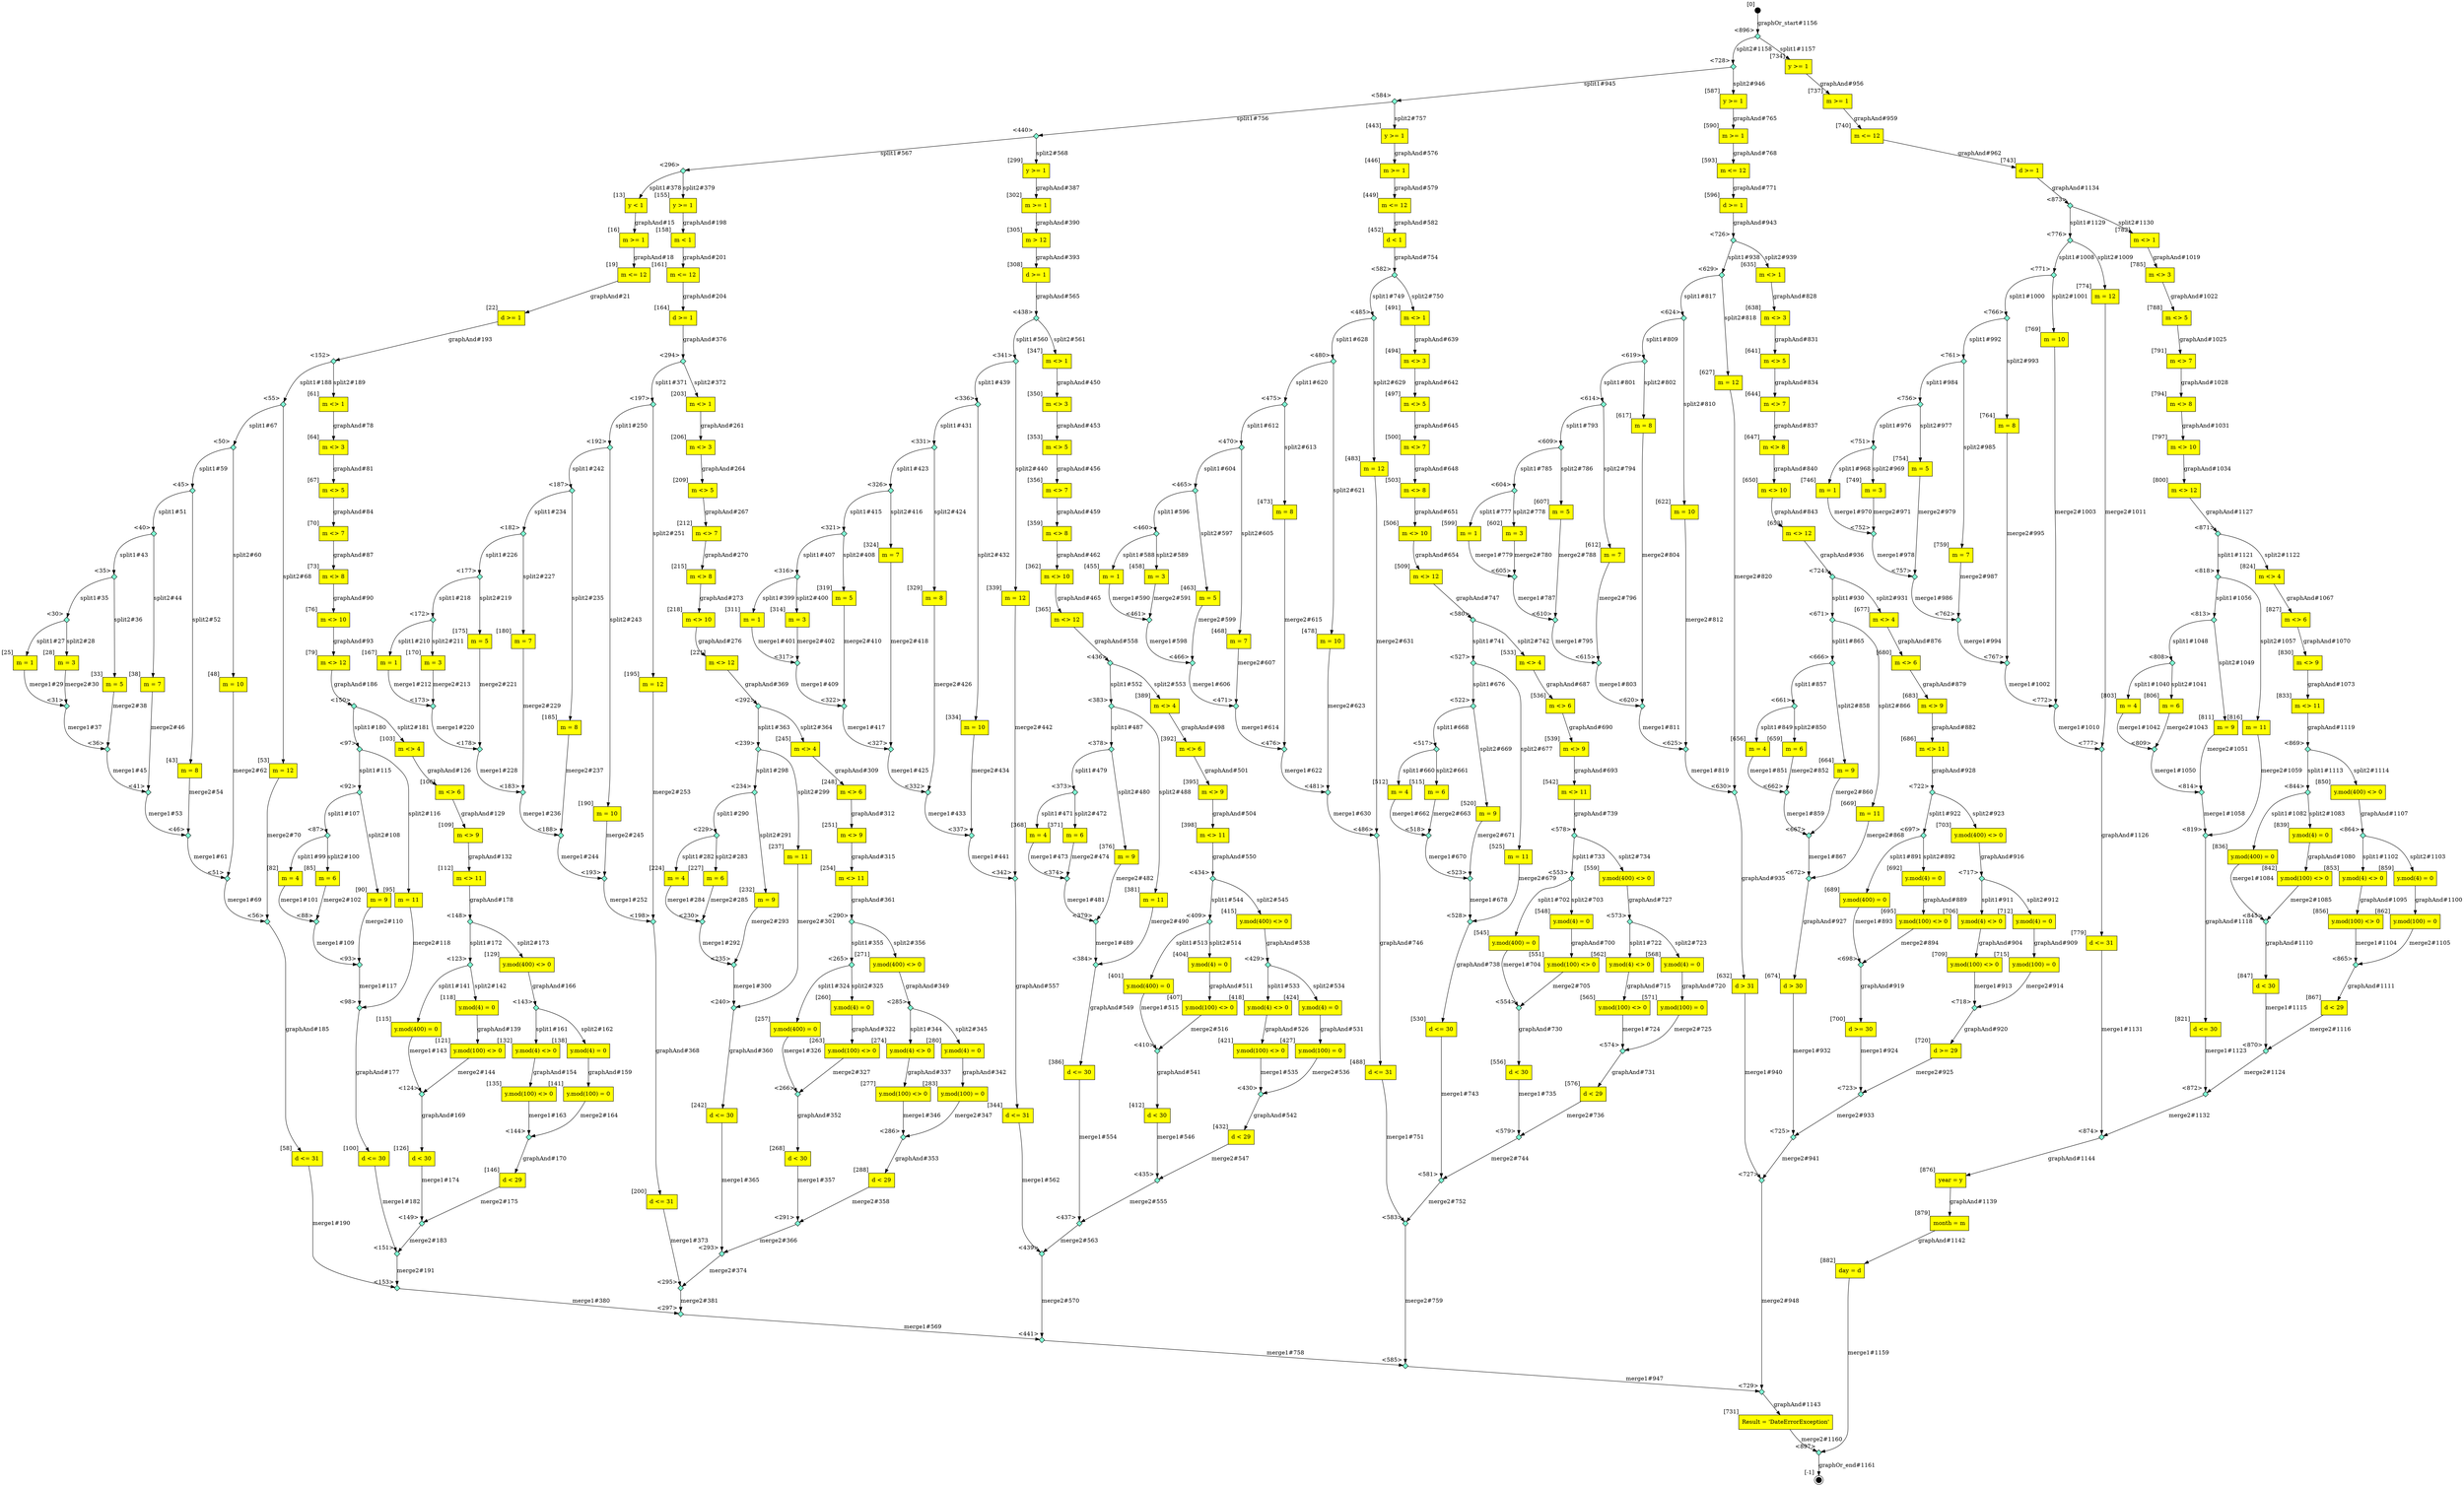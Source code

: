 digraph CLG {
  13 [shape="box", label="y < 1", style=filled, fillcolor=yellow, xlabel="[13]"];
  16 [shape="box", label="m >= 1", style=filled, fillcolor=yellow, xlabel="[16]"];
  19 [shape="box", label="m <= 12", style=filled, fillcolor=yellow, xlabel="[19]"];
  22 [shape="box", label="d >= 1", style=filled, fillcolor=yellow, xlabel="[22]"];
  25 [shape="box", label="m = 1", style=filled, fillcolor=yellow, xlabel="[25]"];
  28 [shape="box", label="m = 3", style=filled, fillcolor=yellow, xlabel="[28]"];
  30 [shape="diamond", label="", xlabel="<30>", style=filled, fillcolor=aquamarine, fixedsize=true, width=.2, height=.2];
  31 [shape="diamond", label="", xlabel="<31>", style=filled, fillcolor=aquamarine, fixedsize=true, width=.2, height=.2];
  33 [shape="box", label="m = 5", style=filled, fillcolor=yellow, xlabel="[33]"];
  35 [shape="diamond", label="", xlabel="<35>", style=filled, fillcolor=aquamarine, fixedsize=true, width=.2, height=.2];
  36 [shape="diamond", label="", xlabel="<36>", style=filled, fillcolor=aquamarine, fixedsize=true, width=.2, height=.2];
  38 [shape="box", label="m = 7", style=filled, fillcolor=yellow, xlabel="[38]"];
  40 [shape="diamond", label="", xlabel="<40>", style=filled, fillcolor=aquamarine, fixedsize=true, width=.2, height=.2];
  41 [shape="diamond", label="", xlabel="<41>", style=filled, fillcolor=aquamarine, fixedsize=true, width=.2, height=.2];
  43 [shape="box", label="m = 8", style=filled, fillcolor=yellow, xlabel="[43]"];
  45 [shape="diamond", label="", xlabel="<45>", style=filled, fillcolor=aquamarine, fixedsize=true, width=.2, height=.2];
  46 [shape="diamond", label="", xlabel="<46>", style=filled, fillcolor=aquamarine, fixedsize=true, width=.2, height=.2];
  48 [shape="box", label="m = 10", style=filled, fillcolor=yellow, xlabel="[48]"];
  50 [shape="diamond", label="", xlabel="<50>", style=filled, fillcolor=aquamarine, fixedsize=true, width=.2, height=.2];
  51 [shape="diamond", label="", xlabel="<51>", style=filled, fillcolor=aquamarine, fixedsize=true, width=.2, height=.2];
  53 [shape="box", label="m = 12", style=filled, fillcolor=yellow, xlabel="[53]"];
  55 [shape="diamond", label="", xlabel="<55>", style=filled, fillcolor=aquamarine, fixedsize=true, width=.2, height=.2];
  56 [shape="diamond", label="", xlabel="<56>", style=filled, fillcolor=aquamarine, fixedsize=true, width=.2, height=.2];
  58 [shape="box", label="d <= 31", style=filled, fillcolor=yellow, xlabel="[58]"];
  61 [shape="box", label="m <> 1", style=filled, fillcolor=yellow, xlabel="[61]"];
  64 [shape="box", label="m <> 3", style=filled, fillcolor=yellow, xlabel="[64]"];
  67 [shape="box", label="m <> 5", style=filled, fillcolor=yellow, xlabel="[67]"];
  70 [shape="box", label="m <> 7", style=filled, fillcolor=yellow, xlabel="[70]"];
  73 [shape="box", label="m <> 8", style=filled, fillcolor=yellow, xlabel="[73]"];
  76 [shape="box", label="m <> 10", style=filled, fillcolor=yellow, xlabel="[76]"];
  79 [shape="box", label="m <> 12", style=filled, fillcolor=yellow, xlabel="[79]"];
  82 [shape="box", label="m = 4", style=filled, fillcolor=yellow, xlabel="[82]"];
  85 [shape="box", label="m = 6", style=filled, fillcolor=yellow, xlabel="[85]"];
  87 [shape="diamond", label="", xlabel="<87>", style=filled, fillcolor=aquamarine, fixedsize=true, width=.2, height=.2];
  88 [shape="diamond", label="", xlabel="<88>", style=filled, fillcolor=aquamarine, fixedsize=true, width=.2, height=.2];
  90 [shape="box", label="m = 9", style=filled, fillcolor=yellow, xlabel="[90]"];
  92 [shape="diamond", label="", xlabel="<92>", style=filled, fillcolor=aquamarine, fixedsize=true, width=.2, height=.2];
  93 [shape="diamond", label="", xlabel="<93>", style=filled, fillcolor=aquamarine, fixedsize=true, width=.2, height=.2];
  95 [shape="box", label="m = 11", style=filled, fillcolor=yellow, xlabel="[95]"];
  97 [shape="diamond", label="", xlabel="<97>", style=filled, fillcolor=aquamarine, fixedsize=true, width=.2, height=.2];
  98 [shape="diamond", label="", xlabel="<98>", style=filled, fillcolor=aquamarine, fixedsize=true, width=.2, height=.2];
  100 [shape="box", label="d <= 30", style=filled, fillcolor=yellow, xlabel="[100]"];
  103 [shape="box", label="m <> 4", style=filled, fillcolor=yellow, xlabel="[103]"];
  106 [shape="box", label="m <> 6", style=filled, fillcolor=yellow, xlabel="[106]"];
  109 [shape="box", label="m <> 9", style=filled, fillcolor=yellow, xlabel="[109]"];
  112 [shape="box", label="m <> 11", style=filled, fillcolor=yellow, xlabel="[112]"];
  115 [shape="box", label="y.mod(400) = 0", style=filled, fillcolor=yellow, xlabel="[115]"];
  118 [shape="box", label="y.mod(4) = 0", style=filled, fillcolor=yellow, xlabel="[118]"];
  121 [shape="box", label="y.mod(100) <> 0", style=filled, fillcolor=yellow, xlabel="[121]"];
  123 [shape="diamond", label="", xlabel="<123>", style=filled, fillcolor=aquamarine, fixedsize=true, width=.2, height=.2];
  124 [shape="diamond", label="", xlabel="<124>", style=filled, fillcolor=aquamarine, fixedsize=true, width=.2, height=.2];
  126 [shape="box", label="d < 30", style=filled, fillcolor=yellow, xlabel="[126]"];
  129 [shape="box", label="y.mod(400) <> 0", style=filled, fillcolor=yellow, xlabel="[129]"];
  132 [shape="box", label="y.mod(4) <> 0", style=filled, fillcolor=yellow, xlabel="[132]"];
  135 [shape="box", label="y.mod(100) <> 0", style=filled, fillcolor=yellow, xlabel="[135]"];
  138 [shape="box", label="y.mod(4) = 0", style=filled, fillcolor=yellow, xlabel="[138]"];
  141 [shape="box", label="y.mod(100) = 0", style=filled, fillcolor=yellow, xlabel="[141]"];
  143 [shape="diamond", label="", xlabel="<143>", style=filled, fillcolor=aquamarine, fixedsize=true, width=.2, height=.2];
  144 [shape="diamond", label="", xlabel="<144>", style=filled, fillcolor=aquamarine, fixedsize=true, width=.2, height=.2];
  146 [shape="box", label="d < 29", style=filled, fillcolor=yellow, xlabel="[146]"];
  148 [shape="diamond", label="", xlabel="<148>", style=filled, fillcolor=aquamarine, fixedsize=true, width=.2, height=.2];
  149 [shape="diamond", label="", xlabel="<149>", style=filled, fillcolor=aquamarine, fixedsize=true, width=.2, height=.2];
  150 [shape="diamond", label="", xlabel="<150>", style=filled, fillcolor=aquamarine, fixedsize=true, width=.2, height=.2];
  151 [shape="diamond", label="", xlabel="<151>", style=filled, fillcolor=aquamarine, fixedsize=true, width=.2, height=.2];
  152 [shape="diamond", label="", xlabel="<152>", style=filled, fillcolor=aquamarine, fixedsize=true, width=.2, height=.2];
  153 [shape="diamond", label="", xlabel="<153>", style=filled, fillcolor=aquamarine, fixedsize=true, width=.2, height=.2];
  155 [shape="box", label="y >= 1", style=filled, fillcolor=yellow, xlabel="[155]"];
  158 [shape="box", label="m < 1", style=filled, fillcolor=yellow, xlabel="[158]"];
  161 [shape="box", label="m <= 12", style=filled, fillcolor=yellow, xlabel="[161]"];
  164 [shape="box", label="d >= 1", style=filled, fillcolor=yellow, xlabel="[164]"];
  167 [shape="box", label="m = 1", style=filled, fillcolor=yellow, xlabel="[167]"];
  170 [shape="box", label="m = 3", style=filled, fillcolor=yellow, xlabel="[170]"];
  172 [shape="diamond", label="", xlabel="<172>", style=filled, fillcolor=aquamarine, fixedsize=true, width=.2, height=.2];
  173 [shape="diamond", label="", xlabel="<173>", style=filled, fillcolor=aquamarine, fixedsize=true, width=.2, height=.2];
  175 [shape="box", label="m = 5", style=filled, fillcolor=yellow, xlabel="[175]"];
  177 [shape="diamond", label="", xlabel="<177>", style=filled, fillcolor=aquamarine, fixedsize=true, width=.2, height=.2];
  178 [shape="diamond", label="", xlabel="<178>", style=filled, fillcolor=aquamarine, fixedsize=true, width=.2, height=.2];
  180 [shape="box", label="m = 7", style=filled, fillcolor=yellow, xlabel="[180]"];
  182 [shape="diamond", label="", xlabel="<182>", style=filled, fillcolor=aquamarine, fixedsize=true, width=.2, height=.2];
  183 [shape="diamond", label="", xlabel="<183>", style=filled, fillcolor=aquamarine, fixedsize=true, width=.2, height=.2];
  185 [shape="box", label="m = 8", style=filled, fillcolor=yellow, xlabel="[185]"];
  187 [shape="diamond", label="", xlabel="<187>", style=filled, fillcolor=aquamarine, fixedsize=true, width=.2, height=.2];
  188 [shape="diamond", label="", xlabel="<188>", style=filled, fillcolor=aquamarine, fixedsize=true, width=.2, height=.2];
  190 [shape="box", label="m = 10", style=filled, fillcolor=yellow, xlabel="[190]"];
  192 [shape="diamond", label="", xlabel="<192>", style=filled, fillcolor=aquamarine, fixedsize=true, width=.2, height=.2];
  193 [shape="diamond", label="", xlabel="<193>", style=filled, fillcolor=aquamarine, fixedsize=true, width=.2, height=.2];
  195 [shape="box", label="m = 12", style=filled, fillcolor=yellow, xlabel="[195]"];
  197 [shape="diamond", label="", xlabel="<197>", style=filled, fillcolor=aquamarine, fixedsize=true, width=.2, height=.2];
  198 [shape="diamond", label="", xlabel="<198>", style=filled, fillcolor=aquamarine, fixedsize=true, width=.2, height=.2];
  200 [shape="box", label="d <= 31", style=filled, fillcolor=yellow, xlabel="[200]"];
  203 [shape="box", label="m <> 1", style=filled, fillcolor=yellow, xlabel="[203]"];
  206 [shape="box", label="m <> 3", style=filled, fillcolor=yellow, xlabel="[206]"];
  209 [shape="box", label="m <> 5", style=filled, fillcolor=yellow, xlabel="[209]"];
  212 [shape="box", label="m <> 7", style=filled, fillcolor=yellow, xlabel="[212]"];
  215 [shape="box", label="m <> 8", style=filled, fillcolor=yellow, xlabel="[215]"];
  218 [shape="box", label="m <> 10", style=filled, fillcolor=yellow, xlabel="[218]"];
  221 [shape="box", label="m <> 12", style=filled, fillcolor=yellow, xlabel="[221]"];
  224 [shape="box", label="m = 4", style=filled, fillcolor=yellow, xlabel="[224]"];
  227 [shape="box", label="m = 6", style=filled, fillcolor=yellow, xlabel="[227]"];
  229 [shape="diamond", label="", xlabel="<229>", style=filled, fillcolor=aquamarine, fixedsize=true, width=.2, height=.2];
  230 [shape="diamond", label="", xlabel="<230>", style=filled, fillcolor=aquamarine, fixedsize=true, width=.2, height=.2];
  232 [shape="box", label="m = 9", style=filled, fillcolor=yellow, xlabel="[232]"];
  234 [shape="diamond", label="", xlabel="<234>", style=filled, fillcolor=aquamarine, fixedsize=true, width=.2, height=.2];
  235 [shape="diamond", label="", xlabel="<235>", style=filled, fillcolor=aquamarine, fixedsize=true, width=.2, height=.2];
  237 [shape="box", label="m = 11", style=filled, fillcolor=yellow, xlabel="[237]"];
  239 [shape="diamond", label="", xlabel="<239>", style=filled, fillcolor=aquamarine, fixedsize=true, width=.2, height=.2];
  240 [shape="diamond", label="", xlabel="<240>", style=filled, fillcolor=aquamarine, fixedsize=true, width=.2, height=.2];
  242 [shape="box", label="d <= 30", style=filled, fillcolor=yellow, xlabel="[242]"];
  245 [shape="box", label="m <> 4", style=filled, fillcolor=yellow, xlabel="[245]"];
  248 [shape="box", label="m <> 6", style=filled, fillcolor=yellow, xlabel="[248]"];
  251 [shape="box", label="m <> 9", style=filled, fillcolor=yellow, xlabel="[251]"];
  254 [shape="box", label="m <> 11", style=filled, fillcolor=yellow, xlabel="[254]"];
  257 [shape="box", label="y.mod(400) = 0", style=filled, fillcolor=yellow, xlabel="[257]"];
  260 [shape="box", label="y.mod(4) = 0", style=filled, fillcolor=yellow, xlabel="[260]"];
  263 [shape="box", label="y.mod(100) <> 0", style=filled, fillcolor=yellow, xlabel="[263]"];
  265 [shape="diamond", label="", xlabel="<265>", style=filled, fillcolor=aquamarine, fixedsize=true, width=.2, height=.2];
  266 [shape="diamond", label="", xlabel="<266>", style=filled, fillcolor=aquamarine, fixedsize=true, width=.2, height=.2];
  268 [shape="box", label="d < 30", style=filled, fillcolor=yellow, xlabel="[268]"];
  271 [shape="box", label="y.mod(400) <> 0", style=filled, fillcolor=yellow, xlabel="[271]"];
  274 [shape="box", label="y.mod(4) <> 0", style=filled, fillcolor=yellow, xlabel="[274]"];
  277 [shape="box", label="y.mod(100) <> 0", style=filled, fillcolor=yellow, xlabel="[277]"];
  280 [shape="box", label="y.mod(4) = 0", style=filled, fillcolor=yellow, xlabel="[280]"];
  283 [shape="box", label="y.mod(100) = 0", style=filled, fillcolor=yellow, xlabel="[283]"];
  285 [shape="diamond", label="", xlabel="<285>", style=filled, fillcolor=aquamarine, fixedsize=true, width=.2, height=.2];
  286 [shape="diamond", label="", xlabel="<286>", style=filled, fillcolor=aquamarine, fixedsize=true, width=.2, height=.2];
  288 [shape="box", label="d < 29", style=filled, fillcolor=yellow, xlabel="[288]"];
  290 [shape="diamond", label="", xlabel="<290>", style=filled, fillcolor=aquamarine, fixedsize=true, width=.2, height=.2];
  291 [shape="diamond", label="", xlabel="<291>", style=filled, fillcolor=aquamarine, fixedsize=true, width=.2, height=.2];
  292 [shape="diamond", label="", xlabel="<292>", style=filled, fillcolor=aquamarine, fixedsize=true, width=.2, height=.2];
  293 [shape="diamond", label="", xlabel="<293>", style=filled, fillcolor=aquamarine, fixedsize=true, width=.2, height=.2];
  294 [shape="diamond", label="", xlabel="<294>", style=filled, fillcolor=aquamarine, fixedsize=true, width=.2, height=.2];
  295 [shape="diamond", label="", xlabel="<295>", style=filled, fillcolor=aquamarine, fixedsize=true, width=.2, height=.2];
  296 [shape="diamond", label="", xlabel="<296>", style=filled, fillcolor=aquamarine, fixedsize=true, width=.2, height=.2];
  297 [shape="diamond", label="", xlabel="<297>", style=filled, fillcolor=aquamarine, fixedsize=true, width=.2, height=.2];
  299 [shape="box", label="y >= 1", style=filled, fillcolor=yellow, xlabel="[299]"];
  302 [shape="box", label="m >= 1", style=filled, fillcolor=yellow, xlabel="[302]"];
  305 [shape="box", label="m > 12", style=filled, fillcolor=yellow, xlabel="[305]"];
  308 [shape="box", label="d >= 1", style=filled, fillcolor=yellow, xlabel="[308]"];
  311 [shape="box", label="m = 1", style=filled, fillcolor=yellow, xlabel="[311]"];
  314 [shape="box", label="m = 3", style=filled, fillcolor=yellow, xlabel="[314]"];
  316 [shape="diamond", label="", xlabel="<316>", style=filled, fillcolor=aquamarine, fixedsize=true, width=.2, height=.2];
  317 [shape="diamond", label="", xlabel="<317>", style=filled, fillcolor=aquamarine, fixedsize=true, width=.2, height=.2];
  319 [shape="box", label="m = 5", style=filled, fillcolor=yellow, xlabel="[319]"];
  321 [shape="diamond", label="", xlabel="<321>", style=filled, fillcolor=aquamarine, fixedsize=true, width=.2, height=.2];
  322 [shape="diamond", label="", xlabel="<322>", style=filled, fillcolor=aquamarine, fixedsize=true, width=.2, height=.2];
  324 [shape="box", label="m = 7", style=filled, fillcolor=yellow, xlabel="[324]"];
  326 [shape="diamond", label="", xlabel="<326>", style=filled, fillcolor=aquamarine, fixedsize=true, width=.2, height=.2];
  327 [shape="diamond", label="", xlabel="<327>", style=filled, fillcolor=aquamarine, fixedsize=true, width=.2, height=.2];
  329 [shape="box", label="m = 8", style=filled, fillcolor=yellow, xlabel="[329]"];
  331 [shape="diamond", label="", xlabel="<331>", style=filled, fillcolor=aquamarine, fixedsize=true, width=.2, height=.2];
  332 [shape="diamond", label="", xlabel="<332>", style=filled, fillcolor=aquamarine, fixedsize=true, width=.2, height=.2];
  334 [shape="box", label="m = 10", style=filled, fillcolor=yellow, xlabel="[334]"];
  336 [shape="diamond", label="", xlabel="<336>", style=filled, fillcolor=aquamarine, fixedsize=true, width=.2, height=.2];
  337 [shape="diamond", label="", xlabel="<337>", style=filled, fillcolor=aquamarine, fixedsize=true, width=.2, height=.2];
  339 [shape="box", label="m = 12", style=filled, fillcolor=yellow, xlabel="[339]"];
  341 [shape="diamond", label="", xlabel="<341>", style=filled, fillcolor=aquamarine, fixedsize=true, width=.2, height=.2];
  342 [shape="diamond", label="", xlabel="<342>", style=filled, fillcolor=aquamarine, fixedsize=true, width=.2, height=.2];
  344 [shape="box", label="d <= 31", style=filled, fillcolor=yellow, xlabel="[344]"];
  347 [shape="box", label="m <> 1", style=filled, fillcolor=yellow, xlabel="[347]"];
  350 [shape="box", label="m <> 3", style=filled, fillcolor=yellow, xlabel="[350]"];
  353 [shape="box", label="m <> 5", style=filled, fillcolor=yellow, xlabel="[353]"];
  356 [shape="box", label="m <> 7", style=filled, fillcolor=yellow, xlabel="[356]"];
  359 [shape="box", label="m <> 8", style=filled, fillcolor=yellow, xlabel="[359]"];
  362 [shape="box", label="m <> 10", style=filled, fillcolor=yellow, xlabel="[362]"];
  365 [shape="box", label="m <> 12", style=filled, fillcolor=yellow, xlabel="[365]"];
  368 [shape="box", label="m = 4", style=filled, fillcolor=yellow, xlabel="[368]"];
  371 [shape="box", label="m = 6", style=filled, fillcolor=yellow, xlabel="[371]"];
  373 [shape="diamond", label="", xlabel="<373>", style=filled, fillcolor=aquamarine, fixedsize=true, width=.2, height=.2];
  374 [shape="diamond", label="", xlabel="<374>", style=filled, fillcolor=aquamarine, fixedsize=true, width=.2, height=.2];
  376 [shape="box", label="m = 9", style=filled, fillcolor=yellow, xlabel="[376]"];
  378 [shape="diamond", label="", xlabel="<378>", style=filled, fillcolor=aquamarine, fixedsize=true, width=.2, height=.2];
  379 [shape="diamond", label="", xlabel="<379>", style=filled, fillcolor=aquamarine, fixedsize=true, width=.2, height=.2];
  381 [shape="box", label="m = 11", style=filled, fillcolor=yellow, xlabel="[381]"];
  383 [shape="diamond", label="", xlabel="<383>", style=filled, fillcolor=aquamarine, fixedsize=true, width=.2, height=.2];
  384 [shape="diamond", label="", xlabel="<384>", style=filled, fillcolor=aquamarine, fixedsize=true, width=.2, height=.2];
  386 [shape="box", label="d <= 30", style=filled, fillcolor=yellow, xlabel="[386]"];
  389 [shape="box", label="m <> 4", style=filled, fillcolor=yellow, xlabel="[389]"];
  392 [shape="box", label="m <> 6", style=filled, fillcolor=yellow, xlabel="[392]"];
  395 [shape="box", label="m <> 9", style=filled, fillcolor=yellow, xlabel="[395]"];
  398 [shape="box", label="m <> 11", style=filled, fillcolor=yellow, xlabel="[398]"];
  401 [shape="box", label="y.mod(400) = 0", style=filled, fillcolor=yellow, xlabel="[401]"];
  404 [shape="box", label="y.mod(4) = 0", style=filled, fillcolor=yellow, xlabel="[404]"];
  407 [shape="box", label="y.mod(100) <> 0", style=filled, fillcolor=yellow, xlabel="[407]"];
  409 [shape="diamond", label="", xlabel="<409>", style=filled, fillcolor=aquamarine, fixedsize=true, width=.2, height=.2];
  410 [shape="diamond", label="", xlabel="<410>", style=filled, fillcolor=aquamarine, fixedsize=true, width=.2, height=.2];
  412 [shape="box", label="d < 30", style=filled, fillcolor=yellow, xlabel="[412]"];
  415 [shape="box", label="y.mod(400) <> 0", style=filled, fillcolor=yellow, xlabel="[415]"];
  418 [shape="box", label="y.mod(4) <> 0", style=filled, fillcolor=yellow, xlabel="[418]"];
  421 [shape="box", label="y.mod(100) <> 0", style=filled, fillcolor=yellow, xlabel="[421]"];
  424 [shape="box", label="y.mod(4) = 0", style=filled, fillcolor=yellow, xlabel="[424]"];
  427 [shape="box", label="y.mod(100) = 0", style=filled, fillcolor=yellow, xlabel="[427]"];
  429 [shape="diamond", label="", xlabel="<429>", style=filled, fillcolor=aquamarine, fixedsize=true, width=.2, height=.2];
  430 [shape="diamond", label="", xlabel="<430>", style=filled, fillcolor=aquamarine, fixedsize=true, width=.2, height=.2];
  432 [shape="box", label="d < 29", style=filled, fillcolor=yellow, xlabel="[432]"];
  434 [shape="diamond", label="", xlabel="<434>", style=filled, fillcolor=aquamarine, fixedsize=true, width=.2, height=.2];
  435 [shape="diamond", label="", xlabel="<435>", style=filled, fillcolor=aquamarine, fixedsize=true, width=.2, height=.2];
  436 [shape="diamond", label="", xlabel="<436>", style=filled, fillcolor=aquamarine, fixedsize=true, width=.2, height=.2];
  437 [shape="diamond", label="", xlabel="<437>", style=filled, fillcolor=aquamarine, fixedsize=true, width=.2, height=.2];
  438 [shape="diamond", label="", xlabel="<438>", style=filled, fillcolor=aquamarine, fixedsize=true, width=.2, height=.2];
  439 [shape="diamond", label="", xlabel="<439>", style=filled, fillcolor=aquamarine, fixedsize=true, width=.2, height=.2];
  440 [shape="diamond", label="", xlabel="<440>", style=filled, fillcolor=aquamarine, fixedsize=true, width=.2, height=.2];
  441 [shape="diamond", label="", xlabel="<441>", style=filled, fillcolor=aquamarine, fixedsize=true, width=.2, height=.2];
  443 [shape="box", label="y >= 1", style=filled, fillcolor=yellow, xlabel="[443]"];
  446 [shape="box", label="m >= 1", style=filled, fillcolor=yellow, xlabel="[446]"];
  449 [shape="box", label="m <= 12", style=filled, fillcolor=yellow, xlabel="[449]"];
  452 [shape="box", label="d < 1", style=filled, fillcolor=yellow, xlabel="[452]"];
  455 [shape="box", label="m = 1", style=filled, fillcolor=yellow, xlabel="[455]"];
  458 [shape="box", label="m = 3", style=filled, fillcolor=yellow, xlabel="[458]"];
  460 [shape="diamond", label="", xlabel="<460>", style=filled, fillcolor=aquamarine, fixedsize=true, width=.2, height=.2];
  461 [shape="diamond", label="", xlabel="<461>", style=filled, fillcolor=aquamarine, fixedsize=true, width=.2, height=.2];
  463 [shape="box", label="m = 5", style=filled, fillcolor=yellow, xlabel="[463]"];
  465 [shape="diamond", label="", xlabel="<465>", style=filled, fillcolor=aquamarine, fixedsize=true, width=.2, height=.2];
  466 [shape="diamond", label="", xlabel="<466>", style=filled, fillcolor=aquamarine, fixedsize=true, width=.2, height=.2];
  468 [shape="box", label="m = 7", style=filled, fillcolor=yellow, xlabel="[468]"];
  470 [shape="diamond", label="", xlabel="<470>", style=filled, fillcolor=aquamarine, fixedsize=true, width=.2, height=.2];
  471 [shape="diamond", label="", xlabel="<471>", style=filled, fillcolor=aquamarine, fixedsize=true, width=.2, height=.2];
  473 [shape="box", label="m = 8", style=filled, fillcolor=yellow, xlabel="[473]"];
  475 [shape="diamond", label="", xlabel="<475>", style=filled, fillcolor=aquamarine, fixedsize=true, width=.2, height=.2];
  476 [shape="diamond", label="", xlabel="<476>", style=filled, fillcolor=aquamarine, fixedsize=true, width=.2, height=.2];
  478 [shape="box", label="m = 10", style=filled, fillcolor=yellow, xlabel="[478]"];
  480 [shape="diamond", label="", xlabel="<480>", style=filled, fillcolor=aquamarine, fixedsize=true, width=.2, height=.2];
  481 [shape="diamond", label="", xlabel="<481>", style=filled, fillcolor=aquamarine, fixedsize=true, width=.2, height=.2];
  483 [shape="box", label="m = 12", style=filled, fillcolor=yellow, xlabel="[483]"];
  485 [shape="diamond", label="", xlabel="<485>", style=filled, fillcolor=aquamarine, fixedsize=true, width=.2, height=.2];
  486 [shape="diamond", label="", xlabel="<486>", style=filled, fillcolor=aquamarine, fixedsize=true, width=.2, height=.2];
  488 [shape="box", label="d <= 31", style=filled, fillcolor=yellow, xlabel="[488]"];
  491 [shape="box", label="m <> 1", style=filled, fillcolor=yellow, xlabel="[491]"];
  494 [shape="box", label="m <> 3", style=filled, fillcolor=yellow, xlabel="[494]"];
  497 [shape="box", label="m <> 5", style=filled, fillcolor=yellow, xlabel="[497]"];
  500 [shape="box", label="m <> 7", style=filled, fillcolor=yellow, xlabel="[500]"];
  503 [shape="box", label="m <> 8", style=filled, fillcolor=yellow, xlabel="[503]"];
  506 [shape="box", label="m <> 10", style=filled, fillcolor=yellow, xlabel="[506]"];
  509 [shape="box", label="m <> 12", style=filled, fillcolor=yellow, xlabel="[509]"];
  512 [shape="box", label="m = 4", style=filled, fillcolor=yellow, xlabel="[512]"];
  515 [shape="box", label="m = 6", style=filled, fillcolor=yellow, xlabel="[515]"];
  517 [shape="diamond", label="", xlabel="<517>", style=filled, fillcolor=aquamarine, fixedsize=true, width=.2, height=.2];
  518 [shape="diamond", label="", xlabel="<518>", style=filled, fillcolor=aquamarine, fixedsize=true, width=.2, height=.2];
  520 [shape="box", label="m = 9", style=filled, fillcolor=yellow, xlabel="[520]"];
  522 [shape="diamond", label="", xlabel="<522>", style=filled, fillcolor=aquamarine, fixedsize=true, width=.2, height=.2];
  523 [shape="diamond", label="", xlabel="<523>", style=filled, fillcolor=aquamarine, fixedsize=true, width=.2, height=.2];
  525 [shape="box", label="m = 11", style=filled, fillcolor=yellow, xlabel="[525]"];
  527 [shape="diamond", label="", xlabel="<527>", style=filled, fillcolor=aquamarine, fixedsize=true, width=.2, height=.2];
  528 [shape="diamond", label="", xlabel="<528>", style=filled, fillcolor=aquamarine, fixedsize=true, width=.2, height=.2];
  530 [shape="box", label="d <= 30", style=filled, fillcolor=yellow, xlabel="[530]"];
  533 [shape="box", label="m <> 4", style=filled, fillcolor=yellow, xlabel="[533]"];
  536 [shape="box", label="m <> 6", style=filled, fillcolor=yellow, xlabel="[536]"];
  539 [shape="box", label="m <> 9", style=filled, fillcolor=yellow, xlabel="[539]"];
  542 [shape="box", label="m <> 11", style=filled, fillcolor=yellow, xlabel="[542]"];
  545 [shape="box", label="y.mod(400) = 0", style=filled, fillcolor=yellow, xlabel="[545]"];
  548 [shape="box", label="y.mod(4) = 0", style=filled, fillcolor=yellow, xlabel="[548]"];
  551 [shape="box", label="y.mod(100) <> 0", style=filled, fillcolor=yellow, xlabel="[551]"];
  553 [shape="diamond", label="", xlabel="<553>", style=filled, fillcolor=aquamarine, fixedsize=true, width=.2, height=.2];
  554 [shape="diamond", label="", xlabel="<554>", style=filled, fillcolor=aquamarine, fixedsize=true, width=.2, height=.2];
  556 [shape="box", label="d < 30", style=filled, fillcolor=yellow, xlabel="[556]"];
  559 [shape="box", label="y.mod(400) <> 0", style=filled, fillcolor=yellow, xlabel="[559]"];
  562 [shape="box", label="y.mod(4) <> 0", style=filled, fillcolor=yellow, xlabel="[562]"];
  565 [shape="box", label="y.mod(100) <> 0", style=filled, fillcolor=yellow, xlabel="[565]"];
  568 [shape="box", label="y.mod(4) = 0", style=filled, fillcolor=yellow, xlabel="[568]"];
  571 [shape="box", label="y.mod(100) = 0", style=filled, fillcolor=yellow, xlabel="[571]"];
  573 [shape="diamond", label="", xlabel="<573>", style=filled, fillcolor=aquamarine, fixedsize=true, width=.2, height=.2];
  574 [shape="diamond", label="", xlabel="<574>", style=filled, fillcolor=aquamarine, fixedsize=true, width=.2, height=.2];
  576 [shape="box", label="d < 29", style=filled, fillcolor=yellow, xlabel="[576]"];
  578 [shape="diamond", label="", xlabel="<578>", style=filled, fillcolor=aquamarine, fixedsize=true, width=.2, height=.2];
  579 [shape="diamond", label="", xlabel="<579>", style=filled, fillcolor=aquamarine, fixedsize=true, width=.2, height=.2];
  580 [shape="diamond", label="", xlabel="<580>", style=filled, fillcolor=aquamarine, fixedsize=true, width=.2, height=.2];
  581 [shape="diamond", label="", xlabel="<581>", style=filled, fillcolor=aquamarine, fixedsize=true, width=.2, height=.2];
  582 [shape="diamond", label="", xlabel="<582>", style=filled, fillcolor=aquamarine, fixedsize=true, width=.2, height=.2];
  583 [shape="diamond", label="", xlabel="<583>", style=filled, fillcolor=aquamarine, fixedsize=true, width=.2, height=.2];
  584 [shape="diamond", label="", xlabel="<584>", style=filled, fillcolor=aquamarine, fixedsize=true, width=.2, height=.2];
  585 [shape="diamond", label="", xlabel="<585>", style=filled, fillcolor=aquamarine, fixedsize=true, width=.2, height=.2];
  587 [shape="box", label="y >= 1", style=filled, fillcolor=yellow, xlabel="[587]"];
  590 [shape="box", label="m >= 1", style=filled, fillcolor=yellow, xlabel="[590]"];
  593 [shape="box", label="m <= 12", style=filled, fillcolor=yellow, xlabel="[593]"];
  596 [shape="box", label="d >= 1", style=filled, fillcolor=yellow, xlabel="[596]"];
  599 [shape="box", label="m = 1", style=filled, fillcolor=yellow, xlabel="[599]"];
  602 [shape="box", label="m = 3", style=filled, fillcolor=yellow, xlabel="[602]"];
  604 [shape="diamond", label="", xlabel="<604>", style=filled, fillcolor=aquamarine, fixedsize=true, width=.2, height=.2];
  605 [shape="diamond", label="", xlabel="<605>", style=filled, fillcolor=aquamarine, fixedsize=true, width=.2, height=.2];
  607 [shape="box", label="m = 5", style=filled, fillcolor=yellow, xlabel="[607]"];
  609 [shape="diamond", label="", xlabel="<609>", style=filled, fillcolor=aquamarine, fixedsize=true, width=.2, height=.2];
  610 [shape="diamond", label="", xlabel="<610>", style=filled, fillcolor=aquamarine, fixedsize=true, width=.2, height=.2];
  612 [shape="box", label="m = 7", style=filled, fillcolor=yellow, xlabel="[612]"];
  614 [shape="diamond", label="", xlabel="<614>", style=filled, fillcolor=aquamarine, fixedsize=true, width=.2, height=.2];
  615 [shape="diamond", label="", xlabel="<615>", style=filled, fillcolor=aquamarine, fixedsize=true, width=.2, height=.2];
  617 [shape="box", label="m = 8", style=filled, fillcolor=yellow, xlabel="[617]"];
  619 [shape="diamond", label="", xlabel="<619>", style=filled, fillcolor=aquamarine, fixedsize=true, width=.2, height=.2];
  620 [shape="diamond", label="", xlabel="<620>", style=filled, fillcolor=aquamarine, fixedsize=true, width=.2, height=.2];
  622 [shape="box", label="m = 10", style=filled, fillcolor=yellow, xlabel="[622]"];
  624 [shape="diamond", label="", xlabel="<624>", style=filled, fillcolor=aquamarine, fixedsize=true, width=.2, height=.2];
  625 [shape="diamond", label="", xlabel="<625>", style=filled, fillcolor=aquamarine, fixedsize=true, width=.2, height=.2];
  627 [shape="box", label="m = 12", style=filled, fillcolor=yellow, xlabel="[627]"];
  629 [shape="diamond", label="", xlabel="<629>", style=filled, fillcolor=aquamarine, fixedsize=true, width=.2, height=.2];
  630 [shape="diamond", label="", xlabel="<630>", style=filled, fillcolor=aquamarine, fixedsize=true, width=.2, height=.2];
  632 [shape="box", label="d > 31", style=filled, fillcolor=yellow, xlabel="[632]"];
  635 [shape="box", label="m <> 1", style=filled, fillcolor=yellow, xlabel="[635]"];
  638 [shape="box", label="m <> 3", style=filled, fillcolor=yellow, xlabel="[638]"];
  641 [shape="box", label="m <> 5", style=filled, fillcolor=yellow, xlabel="[641]"];
  644 [shape="box", label="m <> 7", style=filled, fillcolor=yellow, xlabel="[644]"];
  647 [shape="box", label="m <> 8", style=filled, fillcolor=yellow, xlabel="[647]"];
  650 [shape="box", label="m <> 10", style=filled, fillcolor=yellow, xlabel="[650]"];
  653 [shape="box", label="m <> 12", style=filled, fillcolor=yellow, xlabel="[653]"];
  656 [shape="box", label="m = 4", style=filled, fillcolor=yellow, xlabel="[656]"];
  659 [shape="box", label="m = 6", style=filled, fillcolor=yellow, xlabel="[659]"];
  661 [shape="diamond", label="", xlabel="<661>", style=filled, fillcolor=aquamarine, fixedsize=true, width=.2, height=.2];
  662 [shape="diamond", label="", xlabel="<662>", style=filled, fillcolor=aquamarine, fixedsize=true, width=.2, height=.2];
  664 [shape="box", label="m = 9", style=filled, fillcolor=yellow, xlabel="[664]"];
  666 [shape="diamond", label="", xlabel="<666>", style=filled, fillcolor=aquamarine, fixedsize=true, width=.2, height=.2];
  667 [shape="diamond", label="", xlabel="<667>", style=filled, fillcolor=aquamarine, fixedsize=true, width=.2, height=.2];
  669 [shape="box", label="m = 11", style=filled, fillcolor=yellow, xlabel="[669]"];
  671 [shape="diamond", label="", xlabel="<671>", style=filled, fillcolor=aquamarine, fixedsize=true, width=.2, height=.2];
  672 [shape="diamond", label="", xlabel="<672>", style=filled, fillcolor=aquamarine, fixedsize=true, width=.2, height=.2];
  674 [shape="box", label="d > 30", style=filled, fillcolor=yellow, xlabel="[674]"];
  677 [shape="box", label="m <> 4", style=filled, fillcolor=yellow, xlabel="[677]"];
  680 [shape="box", label="m <> 6", style=filled, fillcolor=yellow, xlabel="[680]"];
  683 [shape="box", label="m <> 9", style=filled, fillcolor=yellow, xlabel="[683]"];
  686 [shape="box", label="m <> 11", style=filled, fillcolor=yellow, xlabel="[686]"];
  689 [shape="box", label="y.mod(400) = 0", style=filled, fillcolor=yellow, xlabel="[689]"];
  692 [shape="box", label="y.mod(4) = 0", style=filled, fillcolor=yellow, xlabel="[692]"];
  695 [shape="box", label="y.mod(100) <> 0", style=filled, fillcolor=yellow, xlabel="[695]"];
  697 [shape="diamond", label="", xlabel="<697>", style=filled, fillcolor=aquamarine, fixedsize=true, width=.2, height=.2];
  698 [shape="diamond", label="", xlabel="<698>", style=filled, fillcolor=aquamarine, fixedsize=true, width=.2, height=.2];
  700 [shape="box", label="d >= 30", style=filled, fillcolor=yellow, xlabel="[700]"];
  703 [shape="box", label="y.mod(400) <> 0", style=filled, fillcolor=yellow, xlabel="[703]"];
  706 [shape="box", label="y.mod(4) <> 0", style=filled, fillcolor=yellow, xlabel="[706]"];
  709 [shape="box", label="y.mod(100) <> 0", style=filled, fillcolor=yellow, xlabel="[709]"];
  712 [shape="box", label="y.mod(4) = 0", style=filled, fillcolor=yellow, xlabel="[712]"];
  715 [shape="box", label="y.mod(100) = 0", style=filled, fillcolor=yellow, xlabel="[715]"];
  717 [shape="diamond", label="", xlabel="<717>", style=filled, fillcolor=aquamarine, fixedsize=true, width=.2, height=.2];
  718 [shape="diamond", label="", xlabel="<718>", style=filled, fillcolor=aquamarine, fixedsize=true, width=.2, height=.2];
  720 [shape="box", label="d >= 29", style=filled, fillcolor=yellow, xlabel="[720]"];
  722 [shape="diamond", label="", xlabel="<722>", style=filled, fillcolor=aquamarine, fixedsize=true, width=.2, height=.2];
  723 [shape="diamond", label="", xlabel="<723>", style=filled, fillcolor=aquamarine, fixedsize=true, width=.2, height=.2];
  724 [shape="diamond", label="", xlabel="<724>", style=filled, fillcolor=aquamarine, fixedsize=true, width=.2, height=.2];
  725 [shape="diamond", label="", xlabel="<725>", style=filled, fillcolor=aquamarine, fixedsize=true, width=.2, height=.2];
  726 [shape="diamond", label="", xlabel="<726>", style=filled, fillcolor=aquamarine, fixedsize=true, width=.2, height=.2];
  727 [shape="diamond", label="", xlabel="<727>", style=filled, fillcolor=aquamarine, fixedsize=true, width=.2, height=.2];
  728 [shape="diamond", label="", xlabel="<728>", style=filled, fillcolor=aquamarine, fixedsize=true, width=.2, height=.2];
  729 [shape="diamond", label="", xlabel="<729>", style=filled, fillcolor=aquamarine, fixedsize=true, width=.2, height=.2];
  731 [shape="box", label="Result = 'DateErrorException'", style=filled, fillcolor=yellow, xlabel="[731]"];
  732 [style=filled, fillcolor=black, shape="doublecircle", label="", fixedsize=true, width=.2, height=.2, xlabel="[-1]"];
  733 [style=filled, fillcolor=black, shape="circle", label="", fixedsize=true, width=.2, height=.2, xlabel="[0]"];
  734 [shape="box", label="y >= 1", style=filled, fillcolor=yellow, xlabel="[734]"];
  737 [shape="box", label="m >= 1", style=filled, fillcolor=yellow, xlabel="[737]"];
  740 [shape="box", label="m <= 12", style=filled, fillcolor=yellow, xlabel="[740]"];
  743 [shape="box", label="d >= 1", style=filled, fillcolor=yellow, xlabel="[743]"];
  746 [shape="box", label="m = 1", style=filled, fillcolor=yellow, xlabel="[746]"];
  749 [shape="box", label="m = 3", style=filled, fillcolor=yellow, xlabel="[749]"];
  751 [shape="diamond", label="", xlabel="<751>", style=filled, fillcolor=aquamarine, fixedsize=true, width=.2, height=.2];
  752 [shape="diamond", label="", xlabel="<752>", style=filled, fillcolor=aquamarine, fixedsize=true, width=.2, height=.2];
  754 [shape="box", label="m = 5", style=filled, fillcolor=yellow, xlabel="[754]"];
  756 [shape="diamond", label="", xlabel="<756>", style=filled, fillcolor=aquamarine, fixedsize=true, width=.2, height=.2];
  757 [shape="diamond", label="", xlabel="<757>", style=filled, fillcolor=aquamarine, fixedsize=true, width=.2, height=.2];
  759 [shape="box", label="m = 7", style=filled, fillcolor=yellow, xlabel="[759]"];
  761 [shape="diamond", label="", xlabel="<761>", style=filled, fillcolor=aquamarine, fixedsize=true, width=.2, height=.2];
  762 [shape="diamond", label="", xlabel="<762>", style=filled, fillcolor=aquamarine, fixedsize=true, width=.2, height=.2];
  764 [shape="box", label="m = 8", style=filled, fillcolor=yellow, xlabel="[764]"];
  766 [shape="diamond", label="", xlabel="<766>", style=filled, fillcolor=aquamarine, fixedsize=true, width=.2, height=.2];
  767 [shape="diamond", label="", xlabel="<767>", style=filled, fillcolor=aquamarine, fixedsize=true, width=.2, height=.2];
  769 [shape="box", label="m = 10", style=filled, fillcolor=yellow, xlabel="[769]"];
  771 [shape="diamond", label="", xlabel="<771>", style=filled, fillcolor=aquamarine, fixedsize=true, width=.2, height=.2];
  772 [shape="diamond", label="", xlabel="<772>", style=filled, fillcolor=aquamarine, fixedsize=true, width=.2, height=.2];
  774 [shape="box", label="m = 12", style=filled, fillcolor=yellow, xlabel="[774]"];
  776 [shape="diamond", label="", xlabel="<776>", style=filled, fillcolor=aquamarine, fixedsize=true, width=.2, height=.2];
  777 [shape="diamond", label="", xlabel="<777>", style=filled, fillcolor=aquamarine, fixedsize=true, width=.2, height=.2];
  779 [shape="box", label="d <= 31", style=filled, fillcolor=yellow, xlabel="[779]"];
  782 [shape="box", label="m <> 1", style=filled, fillcolor=yellow, xlabel="[782]"];
  785 [shape="box", label="m <> 3", style=filled, fillcolor=yellow, xlabel="[785]"];
  788 [shape="box", label="m <> 5", style=filled, fillcolor=yellow, xlabel="[788]"];
  791 [shape="box", label="m <> 7", style=filled, fillcolor=yellow, xlabel="[791]"];
  794 [shape="box", label="m <> 8", style=filled, fillcolor=yellow, xlabel="[794]"];
  797 [shape="box", label="m <> 10", style=filled, fillcolor=yellow, xlabel="[797]"];
  800 [shape="box", label="m <> 12", style=filled, fillcolor=yellow, xlabel="[800]"];
  803 [shape="box", label="m = 4", style=filled, fillcolor=yellow, xlabel="[803]"];
  806 [shape="box", label="m = 6", style=filled, fillcolor=yellow, xlabel="[806]"];
  808 [shape="diamond", label="", xlabel="<808>", style=filled, fillcolor=aquamarine, fixedsize=true, width=.2, height=.2];
  809 [shape="diamond", label="", xlabel="<809>", style=filled, fillcolor=aquamarine, fixedsize=true, width=.2, height=.2];
  811 [shape="box", label="m = 9", style=filled, fillcolor=yellow, xlabel="[811]"];
  813 [shape="diamond", label="", xlabel="<813>", style=filled, fillcolor=aquamarine, fixedsize=true, width=.2, height=.2];
  814 [shape="diamond", label="", xlabel="<814>", style=filled, fillcolor=aquamarine, fixedsize=true, width=.2, height=.2];
  816 [shape="box", label="m = 11", style=filled, fillcolor=yellow, xlabel="[816]"];
  818 [shape="diamond", label="", xlabel="<818>", style=filled, fillcolor=aquamarine, fixedsize=true, width=.2, height=.2];
  819 [shape="diamond", label="", xlabel="<819>", style=filled, fillcolor=aquamarine, fixedsize=true, width=.2, height=.2];
  821 [shape="box", label="d <= 30", style=filled, fillcolor=yellow, xlabel="[821]"];
  824 [shape="box", label="m <> 4", style=filled, fillcolor=yellow, xlabel="[824]"];
  827 [shape="box", label="m <> 6", style=filled, fillcolor=yellow, xlabel="[827]"];
  830 [shape="box", label="m <> 9", style=filled, fillcolor=yellow, xlabel="[830]"];
  833 [shape="box", label="m <> 11", style=filled, fillcolor=yellow, xlabel="[833]"];
  836 [shape="box", label="y.mod(400) = 0", style=filled, fillcolor=yellow, xlabel="[836]"];
  839 [shape="box", label="y.mod(4) = 0", style=filled, fillcolor=yellow, xlabel="[839]"];
  842 [shape="box", label="y.mod(100) <> 0", style=filled, fillcolor=yellow, xlabel="[842]"];
  844 [shape="diamond", label="", xlabel="<844>", style=filled, fillcolor=aquamarine, fixedsize=true, width=.2, height=.2];
  845 [shape="diamond", label="", xlabel="<845>", style=filled, fillcolor=aquamarine, fixedsize=true, width=.2, height=.2];
  847 [shape="box", label="d < 30", style=filled, fillcolor=yellow, xlabel="[847]"];
  850 [shape="box", label="y.mod(400) <> 0", style=filled, fillcolor=yellow, xlabel="[850]"];
  853 [shape="box", label="y.mod(4) <> 0", style=filled, fillcolor=yellow, xlabel="[853]"];
  856 [shape="box", label="y.mod(100) <> 0", style=filled, fillcolor=yellow, xlabel="[856]"];
  859 [shape="box", label="y.mod(4) = 0", style=filled, fillcolor=yellow, xlabel="[859]"];
  862 [shape="box", label="y.mod(100) = 0", style=filled, fillcolor=yellow, xlabel="[862]"];
  864 [shape="diamond", label="", xlabel="<864>", style=filled, fillcolor=aquamarine, fixedsize=true, width=.2, height=.2];
  865 [shape="diamond", label="", xlabel="<865>", style=filled, fillcolor=aquamarine, fixedsize=true, width=.2, height=.2];
  867 [shape="box", label="d < 29", style=filled, fillcolor=yellow, xlabel="[867]"];
  869 [shape="diamond", label="", xlabel="<869>", style=filled, fillcolor=aquamarine, fixedsize=true, width=.2, height=.2];
  870 [shape="diamond", label="", xlabel="<870>", style=filled, fillcolor=aquamarine, fixedsize=true, width=.2, height=.2];
  871 [shape="diamond", label="", xlabel="<871>", style=filled, fillcolor=aquamarine, fixedsize=true, width=.2, height=.2];
  872 [shape="diamond", label="", xlabel="<872>", style=filled, fillcolor=aquamarine, fixedsize=true, width=.2, height=.2];
  873 [shape="diamond", label="", xlabel="<873>", style=filled, fillcolor=aquamarine, fixedsize=true, width=.2, height=.2];
  874 [shape="diamond", label="", xlabel="<874>", style=filled, fillcolor=aquamarine, fixedsize=true, width=.2, height=.2];
  876 [shape="box", label="year = y", style=filled, fillcolor=yellow, xlabel="[876]"];
  879 [shape="box", label="month = m", style=filled, fillcolor=yellow, xlabel="[879]"];
  882 [shape="box", label="day = d", style=filled, fillcolor=yellow, xlabel="[882]"];
  896 [shape="diamond", label="", xlabel="<896>", style=filled, fillcolor=aquamarine, fixedsize=true, width=.2, height=.2];
  897 [shape="diamond", label="", xlabel="<897>", style=filled, fillcolor=aquamarine, fixedsize=true, width=.2, height=.2];
  788 -> 791[label="graphAnd#1025"];
  791 -> 794[label="graphAnd#1028"];
  794 -> 797[label="graphAnd#1031"];
  797 -> 800[label="graphAnd#1034"];
  13 -> 16[label="graphAnd#15"];
  808 -> 803[label="split1#1040"];
  808 -> 806[label="split2#1041"];
  803 -> 809[label="merge1#1042"];
  16 -> 19[label="graphAnd#18"];
  806 -> 809[label="merge2#1043"];
  19 -> 22[label="graphAnd#21"];
  813 -> 808[label="split1#1048"];
  813 -> 811[label="split2#1049"];
  809 -> 814[label="merge1#1050"];
  811 -> 814[label="merge2#1051"];
  30 -> 25[label="split1#27"];
  30 -> 28[label="split2#28"];
  25 -> 31[label="merge1#29"];
  28 -> 31[label="merge2#30"];
  818 -> 813[label="split1#1056"];
  818 -> 816[label="split2#1057"];
  814 -> 819[label="merge1#1058"];
  35 -> 30[label="split1#35"];
  816 -> 819[label="merge2#1059"];
  35 -> 33[label="split2#36"];
  31 -> 36[label="merge1#37"];
  33 -> 36[label="merge2#38"];
  40 -> 35[label="split1#43"];
  824 -> 827[label="graphAnd#1067"];
  40 -> 38[label="split2#44"];
  36 -> 41[label="merge1#45"];
  38 -> 41[label="merge2#46"];
  827 -> 830[label="graphAnd#1070"];
  830 -> 833[label="graphAnd#1073"];
  45 -> 40[label="split1#51"];
  45 -> 43[label="split2#52"];
  41 -> 46[label="merge1#53"];
  43 -> 46[label="merge2#54"];
  839 -> 842[label="graphAnd#1080"];
  844 -> 836[label="split1#1082"];
  844 -> 839[label="split2#1083"];
  50 -> 45[label="split1#59"];
  836 -> 845[label="merge1#1084"];
  50 -> 48[label="split2#60"];
  842 -> 845[label="merge2#1085"];
  46 -> 51[label="merge1#61"];
  48 -> 51[label="merge2#62"];
  55 -> 50[label="split1#67"];
  55 -> 53[label="split2#68"];
  51 -> 56[label="merge1#69"];
  53 -> 56[label="merge2#70"];
  853 -> 856[label="graphAnd#1095"];
  859 -> 862[label="graphAnd#1100"];
  61 -> 64[label="graphAnd#78"];
  864 -> 853[label="split1#1102"];
  864 -> 859[label="split2#1103"];
  856 -> 865[label="merge1#1104"];
  862 -> 865[label="merge2#1105"];
  64 -> 67[label="graphAnd#81"];
  850 -> 864[label="graphAnd#1107"];
  67 -> 70[label="graphAnd#84"];
  845 -> 847[label="graphAnd#1110"];
  70 -> 73[label="graphAnd#87"];
  865 -> 867[label="graphAnd#1111"];
  869 -> 844[label="split1#1113"];
  869 -> 850[label="split2#1114"];
  73 -> 76[label="graphAnd#90"];
  847 -> 870[label="merge1#1115"];
  867 -> 870[label="merge2#1116"];
  76 -> 79[label="graphAnd#93"];
  819 -> 821[label="graphAnd#1118"];
  833 -> 869[label="graphAnd#1119"];
  871 -> 818[label="split1#1121"];
  871 -> 824[label="split2#1122"];
  821 -> 872[label="merge1#1123"];
  87 -> 82[label="split1#99"];
  87 -> 85[label="split2#100"];
  870 -> 872[label="merge2#1124"];
  82 -> 88[label="merge1#101"];
  85 -> 88[label="merge2#102"];
  777 -> 779[label="graphAnd#1126"];
  800 -> 871[label="graphAnd#1127"];
  873 -> 776[label="split1#1129"];
  873 -> 782[label="split2#1130"];
  779 -> 874[label="merge1#1131"];
  92 -> 87[label="split1#107"];
  92 -> 90[label="split2#108"];
  872 -> 874[label="merge2#1132"];
  88 -> 93[label="merge1#109"];
  90 -> 93[label="merge2#110"];
  743 -> 873[label="graphAnd#1134"];
  876 -> 879[label="graphAnd#1139"];
  97 -> 92[label="split1#115"];
  97 -> 95[label="split2#116"];
  93 -> 98[label="merge1#117"];
  95 -> 98[label="merge2#118"];
  879 -> 882[label="graphAnd#1142"];
  729 -> 731[label="graphAnd#1143"];
  874 -> 876[label="graphAnd#1144"];
  103 -> 106[label="graphAnd#126"];
  106 -> 109[label="graphAnd#129"];
  733 -> 896[label="graphOr_start#1156"];
  109 -> 112[label="graphAnd#132"];
  896 -> 734[label="split1#1157"];
  896 -> 728[label="split2#1158"];
  882 -> 897[label="merge1#1159"];
  731 -> 897[label="merge2#1160"];
  897 -> 732[label="graphOr_end#1161"];
  118 -> 121[label="graphAnd#139"];
  123 -> 115[label="split1#141"];
  123 -> 118[label="split2#142"];
  115 -> 124[label="merge1#143"];
  121 -> 124[label="merge2#144"];
  132 -> 135[label="graphAnd#154"];
  138 -> 141[label="graphAnd#159"];
  143 -> 132[label="split1#161"];
  143 -> 138[label="split2#162"];
  135 -> 144[label="merge1#163"];
  141 -> 144[label="merge2#164"];
  129 -> 143[label="graphAnd#166"];
  124 -> 126[label="graphAnd#169"];
  144 -> 146[label="graphAnd#170"];
  148 -> 123[label="split1#172"];
  148 -> 129[label="split2#173"];
  126 -> 149[label="merge1#174"];
  146 -> 149[label="merge2#175"];
  98 -> 100[label="graphAnd#177"];
  112 -> 148[label="graphAnd#178"];
  150 -> 97[label="split1#180"];
  150 -> 103[label="split2#181"];
  100 -> 151[label="merge1#182"];
  149 -> 151[label="merge2#183"];
  56 -> 58[label="graphAnd#185"];
  79 -> 150[label="graphAnd#186"];
  152 -> 55[label="split1#188"];
  152 -> 61[label="split2#189"];
  58 -> 153[label="merge1#190"];
  151 -> 153[label="merge2#191"];
  22 -> 152[label="graphAnd#193"];
  155 -> 158[label="graphAnd#198"];
  158 -> 161[label="graphAnd#201"];
  161 -> 164[label="graphAnd#204"];
  172 -> 167[label="split1#210"];
  172 -> 170[label="split2#211"];
  167 -> 173[label="merge1#212"];
  170 -> 173[label="merge2#213"];
  177 -> 172[label="split1#218"];
  177 -> 175[label="split2#219"];
  173 -> 178[label="merge1#220"];
  175 -> 178[label="merge2#221"];
  182 -> 177[label="split1#226"];
  182 -> 180[label="split2#227"];
  178 -> 183[label="merge1#228"];
  180 -> 183[label="merge2#229"];
  187 -> 182[label="split1#234"];
  187 -> 185[label="split2#235"];
  183 -> 188[label="merge1#236"];
  185 -> 188[label="merge2#237"];
  192 -> 187[label="split1#242"];
  192 -> 190[label="split2#243"];
  188 -> 193[label="merge1#244"];
  190 -> 193[label="merge2#245"];
  197 -> 192[label="split1#250"];
  197 -> 195[label="split2#251"];
  193 -> 198[label="merge1#252"];
  195 -> 198[label="merge2#253"];
  203 -> 206[label="graphAnd#261"];
  206 -> 209[label="graphAnd#264"];
  209 -> 212[label="graphAnd#267"];
  212 -> 215[label="graphAnd#270"];
  215 -> 218[label="graphAnd#273"];
  218 -> 221[label="graphAnd#276"];
  229 -> 224[label="split1#282"];
  229 -> 227[label="split2#283"];
  224 -> 230[label="merge1#284"];
  227 -> 230[label="merge2#285"];
  234 -> 229[label="split1#290"];
  234 -> 232[label="split2#291"];
  230 -> 235[label="merge1#292"];
  232 -> 235[label="merge2#293"];
  239 -> 234[label="split1#298"];
  239 -> 237[label="split2#299"];
  235 -> 240[label="merge1#300"];
  237 -> 240[label="merge2#301"];
  245 -> 248[label="graphAnd#309"];
  248 -> 251[label="graphAnd#312"];
  251 -> 254[label="graphAnd#315"];
  260 -> 263[label="graphAnd#322"];
  265 -> 257[label="split1#324"];
  265 -> 260[label="split2#325"];
  257 -> 266[label="merge1#326"];
  263 -> 266[label="merge2#327"];
  274 -> 277[label="graphAnd#337"];
  280 -> 283[label="graphAnd#342"];
  285 -> 274[label="split1#344"];
  285 -> 280[label="split2#345"];
  277 -> 286[label="merge1#346"];
  283 -> 286[label="merge2#347"];
  271 -> 285[label="graphAnd#349"];
  266 -> 268[label="graphAnd#352"];
  286 -> 288[label="graphAnd#353"];
  290 -> 265[label="split1#355"];
  290 -> 271[label="split2#356"];
  268 -> 291[label="merge1#357"];
  288 -> 291[label="merge2#358"];
  240 -> 242[label="graphAnd#360"];
  254 -> 290[label="graphAnd#361"];
  292 -> 239[label="split1#363"];
  292 -> 245[label="split2#364"];
  242 -> 293[label="merge1#365"];
  291 -> 293[label="merge2#366"];
  198 -> 200[label="graphAnd#368"];
  221 -> 292[label="graphAnd#369"];
  294 -> 197[label="split1#371"];
  294 -> 203[label="split2#372"];
  200 -> 295[label="merge1#373"];
  293 -> 295[label="merge2#374"];
  164 -> 294[label="graphAnd#376"];
  296 -> 13[label="split1#378"];
  296 -> 155[label="split2#379"];
  153 -> 297[label="merge1#380"];
  295 -> 297[label="merge2#381"];
  299 -> 302[label="graphAnd#387"];
  302 -> 305[label="graphAnd#390"];
  305 -> 308[label="graphAnd#393"];
  316 -> 311[label="split1#399"];
  316 -> 314[label="split2#400"];
  311 -> 317[label="merge1#401"];
  314 -> 317[label="merge2#402"];
  321 -> 316[label="split1#407"];
  321 -> 319[label="split2#408"];
  317 -> 322[label="merge1#409"];
  319 -> 322[label="merge2#410"];
  326 -> 321[label="split1#415"];
  326 -> 324[label="split2#416"];
  322 -> 327[label="merge1#417"];
  324 -> 327[label="merge2#418"];
  331 -> 326[label="split1#423"];
  331 -> 329[label="split2#424"];
  327 -> 332[label="merge1#425"];
  329 -> 332[label="merge2#426"];
  336 -> 331[label="split1#431"];
  336 -> 334[label="split2#432"];
  332 -> 337[label="merge1#433"];
  334 -> 337[label="merge2#434"];
  341 -> 336[label="split1#439"];
  341 -> 339[label="split2#440"];
  337 -> 342[label="merge1#441"];
  339 -> 342[label="merge2#442"];
  347 -> 350[label="graphAnd#450"];
  350 -> 353[label="graphAnd#453"];
  353 -> 356[label="graphAnd#456"];
  356 -> 359[label="graphAnd#459"];
  359 -> 362[label="graphAnd#462"];
  362 -> 365[label="graphAnd#465"];
  373 -> 368[label="split1#471"];
  373 -> 371[label="split2#472"];
  368 -> 374[label="merge1#473"];
  371 -> 374[label="merge2#474"];
  378 -> 373[label="split1#479"];
  378 -> 376[label="split2#480"];
  374 -> 379[label="merge1#481"];
  376 -> 379[label="merge2#482"];
  383 -> 378[label="split1#487"];
  383 -> 381[label="split2#488"];
  379 -> 384[label="merge1#489"];
  381 -> 384[label="merge2#490"];
  389 -> 392[label="graphAnd#498"];
  392 -> 395[label="graphAnd#501"];
  395 -> 398[label="graphAnd#504"];
  404 -> 407[label="graphAnd#511"];
  409 -> 401[label="split1#513"];
  409 -> 404[label="split2#514"];
  401 -> 410[label="merge1#515"];
  407 -> 410[label="merge2#516"];
  418 -> 421[label="graphAnd#526"];
  424 -> 427[label="graphAnd#531"];
  429 -> 418[label="split1#533"];
  429 -> 424[label="split2#534"];
  421 -> 430[label="merge1#535"];
  427 -> 430[label="merge2#536"];
  415 -> 429[label="graphAnd#538"];
  410 -> 412[label="graphAnd#541"];
  430 -> 432[label="graphAnd#542"];
  434 -> 409[label="split1#544"];
  434 -> 415[label="split2#545"];
  412 -> 435[label="merge1#546"];
  432 -> 435[label="merge2#547"];
  384 -> 386[label="graphAnd#549"];
  398 -> 434[label="graphAnd#550"];
  436 -> 383[label="split1#552"];
  436 -> 389[label="split2#553"];
  386 -> 437[label="merge1#554"];
  435 -> 437[label="merge2#555"];
  342 -> 344[label="graphAnd#557"];
  365 -> 436[label="graphAnd#558"];
  438 -> 341[label="split1#560"];
  438 -> 347[label="split2#561"];
  344 -> 439[label="merge1#562"];
  437 -> 439[label="merge2#563"];
  308 -> 438[label="graphAnd#565"];
  440 -> 296[label="split1#567"];
  440 -> 299[label="split2#568"];
  297 -> 441[label="merge1#569"];
  439 -> 441[label="merge2#570"];
  443 -> 446[label="graphAnd#576"];
  446 -> 449[label="graphAnd#579"];
  449 -> 452[label="graphAnd#582"];
  460 -> 455[label="split1#588"];
  460 -> 458[label="split2#589"];
  455 -> 461[label="merge1#590"];
  458 -> 461[label="merge2#591"];
  465 -> 460[label="split1#596"];
  465 -> 463[label="split2#597"];
  461 -> 466[label="merge1#598"];
  463 -> 466[label="merge2#599"];
  470 -> 465[label="split1#604"];
  470 -> 468[label="split2#605"];
  466 -> 471[label="merge1#606"];
  468 -> 471[label="merge2#607"];
  475 -> 470[label="split1#612"];
  475 -> 473[label="split2#613"];
  471 -> 476[label="merge1#614"];
  473 -> 476[label="merge2#615"];
  480 -> 475[label="split1#620"];
  480 -> 478[label="split2#621"];
  476 -> 481[label="merge1#622"];
  478 -> 481[label="merge2#623"];
  485 -> 480[label="split1#628"];
  485 -> 483[label="split2#629"];
  481 -> 486[label="merge1#630"];
  483 -> 486[label="merge2#631"];
  491 -> 494[label="graphAnd#639"];
  494 -> 497[label="graphAnd#642"];
  497 -> 500[label="graphAnd#645"];
  500 -> 503[label="graphAnd#648"];
  503 -> 506[label="graphAnd#651"];
  506 -> 509[label="graphAnd#654"];
  517 -> 512[label="split1#660"];
  517 -> 515[label="split2#661"];
  512 -> 518[label="merge1#662"];
  515 -> 518[label="merge2#663"];
  522 -> 517[label="split1#668"];
  522 -> 520[label="split2#669"];
  518 -> 523[label="merge1#670"];
  520 -> 523[label="merge2#671"];
  527 -> 522[label="split1#676"];
  527 -> 525[label="split2#677"];
  523 -> 528[label="merge1#678"];
  525 -> 528[label="merge2#679"];
  533 -> 536[label="graphAnd#687"];
  536 -> 539[label="graphAnd#690"];
  539 -> 542[label="graphAnd#693"];
  548 -> 551[label="graphAnd#700"];
  553 -> 545[label="split1#702"];
  553 -> 548[label="split2#703"];
  545 -> 554[label="merge1#704"];
  551 -> 554[label="merge2#705"];
  562 -> 565[label="graphAnd#715"];
  568 -> 571[label="graphAnd#720"];
  573 -> 562[label="split1#722"];
  573 -> 568[label="split2#723"];
  565 -> 574[label="merge1#724"];
  571 -> 574[label="merge2#725"];
  559 -> 573[label="graphAnd#727"];
  554 -> 556[label="graphAnd#730"];
  574 -> 576[label="graphAnd#731"];
  578 -> 553[label="split1#733"];
  578 -> 559[label="split2#734"];
  556 -> 579[label="merge1#735"];
  576 -> 579[label="merge2#736"];
  528 -> 530[label="graphAnd#738"];
  542 -> 578[label="graphAnd#739"];
  580 -> 527[label="split1#741"];
  580 -> 533[label="split2#742"];
  530 -> 581[label="merge1#743"];
  579 -> 581[label="merge2#744"];
  486 -> 488[label="graphAnd#746"];
  509 -> 580[label="graphAnd#747"];
  582 -> 485[label="split1#749"];
  582 -> 491[label="split2#750"];
  488 -> 583[label="merge1#751"];
  581 -> 583[label="merge2#752"];
  452 -> 582[label="graphAnd#754"];
  584 -> 440[label="split1#756"];
  584 -> 443[label="split2#757"];
  441 -> 585[label="merge1#758"];
  583 -> 585[label="merge2#759"];
  587 -> 590[label="graphAnd#765"];
  590 -> 593[label="graphAnd#768"];
  593 -> 596[label="graphAnd#771"];
  604 -> 599[label="split1#777"];
  604 -> 602[label="split2#778"];
  599 -> 605[label="merge1#779"];
  602 -> 605[label="merge2#780"];
  609 -> 604[label="split1#785"];
  609 -> 607[label="split2#786"];
  605 -> 610[label="merge1#787"];
  607 -> 610[label="merge2#788"];
  614 -> 609[label="split1#793"];
  614 -> 612[label="split2#794"];
  610 -> 615[label="merge1#795"];
  612 -> 615[label="merge2#796"];
  619 -> 614[label="split1#801"];
  619 -> 617[label="split2#802"];
  615 -> 620[label="merge1#803"];
  617 -> 620[label="merge2#804"];
  624 -> 619[label="split1#809"];
  624 -> 622[label="split2#810"];
  620 -> 625[label="merge1#811"];
  622 -> 625[label="merge2#812"];
  629 -> 624[label="split1#817"];
  629 -> 627[label="split2#818"];
  625 -> 630[label="merge1#819"];
  627 -> 630[label="merge2#820"];
  635 -> 638[label="graphAnd#828"];
  638 -> 641[label="graphAnd#831"];
  641 -> 644[label="graphAnd#834"];
  644 -> 647[label="graphAnd#837"];
  647 -> 650[label="graphAnd#840"];
  650 -> 653[label="graphAnd#843"];
  661 -> 656[label="split1#849"];
  661 -> 659[label="split2#850"];
  656 -> 662[label="merge1#851"];
  659 -> 662[label="merge2#852"];
  666 -> 661[label="split1#857"];
  666 -> 664[label="split2#858"];
  662 -> 667[label="merge1#859"];
  664 -> 667[label="merge2#860"];
  671 -> 666[label="split1#865"];
  671 -> 669[label="split2#866"];
  667 -> 672[label="merge1#867"];
  669 -> 672[label="merge2#868"];
  677 -> 680[label="graphAnd#876"];
  680 -> 683[label="graphAnd#879"];
  683 -> 686[label="graphAnd#882"];
  692 -> 695[label="graphAnd#889"];
  697 -> 689[label="split1#891"];
  697 -> 692[label="split2#892"];
  689 -> 698[label="merge1#893"];
  695 -> 698[label="merge2#894"];
  706 -> 709[label="graphAnd#904"];
  712 -> 715[label="graphAnd#909"];
  717 -> 706[label="split1#911"];
  717 -> 712[label="split2#912"];
  709 -> 718[label="merge1#913"];
  715 -> 718[label="merge2#914"];
  703 -> 717[label="graphAnd#916"];
  698 -> 700[label="graphAnd#919"];
  718 -> 720[label="graphAnd#920"];
  722 -> 697[label="split1#922"];
  722 -> 703[label="split2#923"];
  700 -> 723[label="merge1#924"];
  720 -> 723[label="merge2#925"];
  672 -> 674[label="graphAnd#927"];
  686 -> 722[label="graphAnd#928"];
  724 -> 671[label="split1#930"];
  724 -> 677[label="split2#931"];
  674 -> 725[label="merge1#932"];
  723 -> 725[label="merge2#933"];
  630 -> 632[label="graphAnd#935"];
  653 -> 724[label="graphAnd#936"];
  726 -> 629[label="split1#938"];
  726 -> 635[label="split2#939"];
  632 -> 727[label="merge1#940"];
  725 -> 727[label="merge2#941"];
  596 -> 726[label="graphAnd#943"];
  728 -> 584[label="split1#945"];
  728 -> 587[label="split2#946"];
  585 -> 729[label="merge1#947"];
  727 -> 729[label="merge2#948"];
  734 -> 737[label="graphAnd#956"];
  737 -> 740[label="graphAnd#959"];
  740 -> 743[label="graphAnd#962"];
  751 -> 746[label="split1#968"];
  751 -> 749[label="split2#969"];
  746 -> 752[label="merge1#970"];
  749 -> 752[label="merge2#971"];
  756 -> 751[label="split1#976"];
  756 -> 754[label="split2#977"];
  752 -> 757[label="merge1#978"];
  754 -> 757[label="merge2#979"];
  761 -> 756[label="split1#984"];
  761 -> 759[label="split2#985"];
  757 -> 762[label="merge1#986"];
  759 -> 762[label="merge2#987"];
  766 -> 761[label="split1#992"];
  766 -> 764[label="split2#993"];
  762 -> 767[label="merge1#994"];
  764 -> 767[label="merge2#995"];
  771 -> 766[label="split1#1000"];
  771 -> 769[label="split2#1001"];
  767 -> 772[label="merge1#1002"];
  769 -> 772[label="merge2#1003"];
  776 -> 771[label="split1#1008"];
  776 -> 774[label="split2#1009"];
  772 -> 777[label="merge1#1010"];
  774 -> 777[label="merge2#1011"];
  782 -> 785[label="graphAnd#1019"];
  785 -> 788[label="graphAnd#1022"];
}
